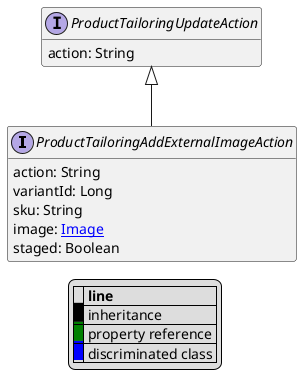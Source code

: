 @startuml

hide empty fields
hide empty methods
legend
|= |= line |
|<back:black>   </back>| inheritance |
|<back:green>   </back>| property reference |
|<back:blue>   </back>| discriminated class |
endlegend
interface ProductTailoringAddExternalImageAction [[ProductTailoringAddExternalImageAction.svg]] extends ProductTailoringUpdateAction {
    action: String
    variantId: Long
    sku: String
    image: [[Image.svg Image]]
    staged: Boolean
}
interface ProductTailoringUpdateAction [[ProductTailoringUpdateAction.svg]]  {
    action: String
}





@enduml
